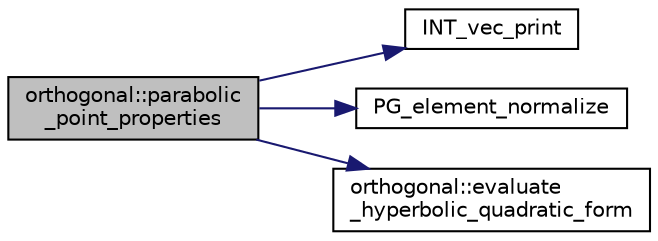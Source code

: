digraph "orthogonal::parabolic_point_properties"
{
  edge [fontname="Helvetica",fontsize="10",labelfontname="Helvetica",labelfontsize="10"];
  node [fontname="Helvetica",fontsize="10",shape=record];
  rankdir="LR";
  Node25673 [label="orthogonal::parabolic\l_point_properties",height=0.2,width=0.4,color="black", fillcolor="grey75", style="filled", fontcolor="black"];
  Node25673 -> Node25674 [color="midnightblue",fontsize="10",style="solid",fontname="Helvetica"];
  Node25674 [label="INT_vec_print",height=0.2,width=0.4,color="black", fillcolor="white", style="filled",URL="$df/dbf/sajeeb_8_c.html#a79a5901af0b47dd0d694109543c027fe"];
  Node25673 -> Node25675 [color="midnightblue",fontsize="10",style="solid",fontname="Helvetica"];
  Node25675 [label="PG_element_normalize",height=0.2,width=0.4,color="black", fillcolor="white", style="filled",URL="$d4/d67/geometry_8h.html#a5a4c3c1158bad6bab0d786c616bd0996"];
  Node25673 -> Node25676 [color="midnightblue",fontsize="10",style="solid",fontname="Helvetica"];
  Node25676 [label="orthogonal::evaluate\l_hyperbolic_quadratic_form",height=0.2,width=0.4,color="black", fillcolor="white", style="filled",URL="$d7/daa/classorthogonal.html#a4c5c5908326e2f17d3addecbe2ba9d18"];
}
